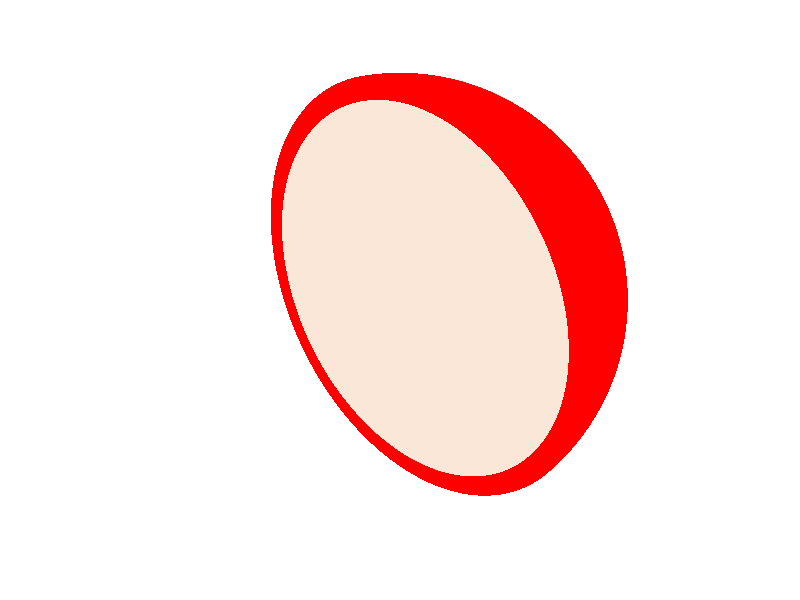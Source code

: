 #include"colors.inc"
#include"shapes.inc"

camera{
  location<10,7.5,-10>
  look_at<0,0,0>
  angle 60
}

light_source{ <-10,10,20> color White }
light_source{ <10,10,-10> color White }
light_source{ <10,10,-100> color White }

background{color White}

#declare apple_body = union{
  difference{
    object{
      Sphere
      scale 5
      pigment{ color Red }
    }
    object{
      Sphere
      scale 4.5
      pigment{ color Flesh }
    }
  }
  object{
    Sphere
    scale 4.5
    pigment{ color Flesh }
  }
}  
  difference{
    object{
      apple_body
    }
    object{
      Cube
      translate <0,0,-1>
      scale 10
    }
    cutaway_textures
  }
